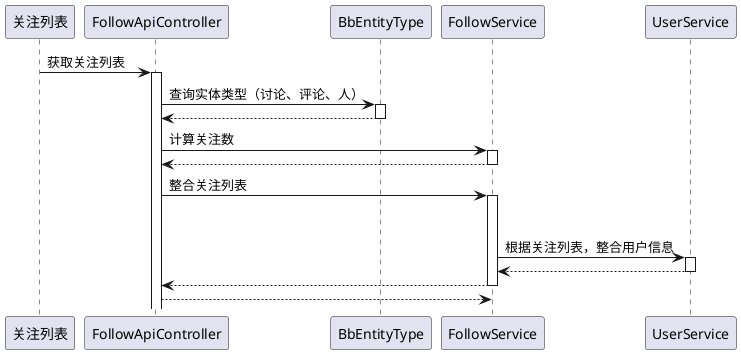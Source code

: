 @startuml
participant 关注列表
关注列表 -> FollowApiController : 获取关注列表
activate FollowApiController
FollowApiController -> BbEntityType : 查询实体类型（讨论、评论、人）
activate BbEntityType
BbEntityType --> FollowApiController
deactivate BbEntityType
FollowApiController -> FollowService : 计算关注数
activate FollowService
FollowService --> FollowApiController
deactivate FollowService
FollowApiController -> FollowService : 整合关注列表
activate FollowService
deactivate BbEntityType
FollowService -> UserService : 根据关注列表，整合用户信息
activate UserService
UserService --> FollowService
deactivate UserService
FollowService --> FollowApiController
deactivate FollowService
return
@enduml
